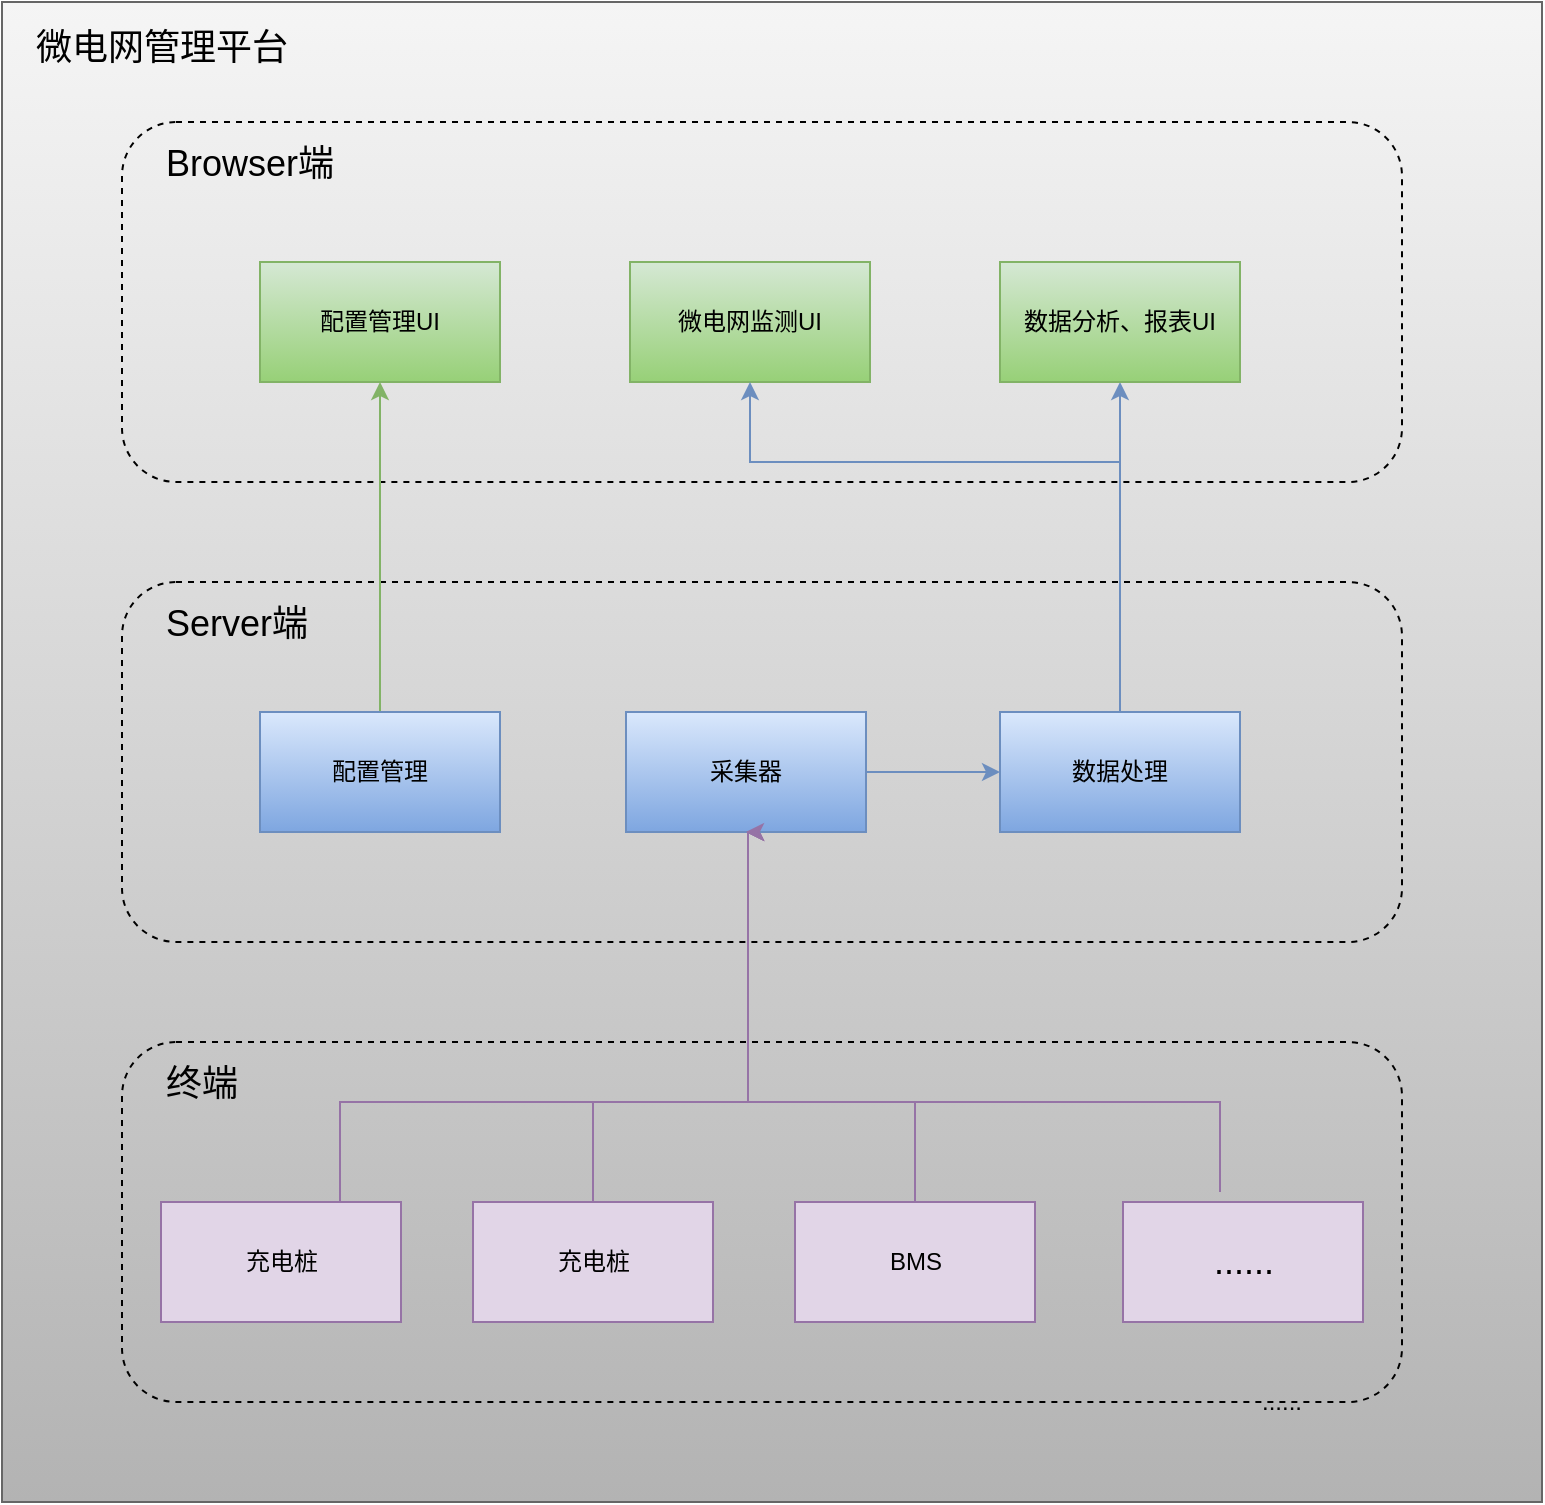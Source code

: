 <mxfile version="21.6.8" type="github">
  <diagram name="第 1 页" id="cHb1YN-oYYoYb4iAjXWB">
    <mxGraphModel dx="1426" dy="747" grid="1" gridSize="10" guides="1" tooltips="1" connect="1" arrows="1" fold="1" page="1" pageScale="1" pageWidth="827" pageHeight="1169" math="0" shadow="0">
      <root>
        <mxCell id="0" />
        <mxCell id="1" parent="0" />
        <mxCell id="2oPk_KFz5OO0q4OnI_3X-2" value="&amp;nbsp; &amp;nbsp;微电网管理平台" style="rounded=0;whiteSpace=wrap;html=1;fillColor=#f5f5f5;strokeColor=#666666;gradientColor=#b3b3b3;align=left;verticalAlign=top;fontSize=18;spacingTop=6;" vertex="1" parent="1">
          <mxGeometry x="40" y="30" width="770" height="750" as="geometry" />
        </mxCell>
        <mxCell id="Mm6SVChQ33-bJFCGCcxM-1" value="&amp;nbsp; &amp;nbsp; Browser端" style="rounded=1;whiteSpace=wrap;html=1;dashed=1;fillColor=none;align=left;verticalAlign=top;fontSize=18;spacingTop=4;" parent="1" vertex="1">
          <mxGeometry x="100" y="90" width="640" height="180" as="geometry" />
        </mxCell>
        <mxCell id="Mm6SVChQ33-bJFCGCcxM-3" value="微电网监测UI" style="rounded=0;whiteSpace=wrap;html=1;fillColor=#d5e8d4;gradientColor=#97d077;strokeColor=#82b366;" parent="1" vertex="1">
          <mxGeometry x="354" y="160" width="120" height="60" as="geometry" />
        </mxCell>
        <mxCell id="Mm6SVChQ33-bJFCGCcxM-4" value="配置管理UI" style="rounded=0;whiteSpace=wrap;html=1;fillColor=#d5e8d4;gradientColor=#97d077;strokeColor=#82b366;" parent="1" vertex="1">
          <mxGeometry x="169" y="160" width="120" height="60" as="geometry" />
        </mxCell>
        <mxCell id="Mm6SVChQ33-bJFCGCcxM-5" value="&amp;nbsp; &amp;nbsp; Server端" style="rounded=1;whiteSpace=wrap;html=1;dashed=1;fillColor=none;align=left;verticalAlign=top;fontSize=18;spacingTop=4;" parent="1" vertex="1">
          <mxGeometry x="100" y="320" width="640" height="180" as="geometry" />
        </mxCell>
        <mxCell id="Mm6SVChQ33-bJFCGCcxM-7" value="&amp;nbsp; &amp;nbsp; 终端" style="rounded=1;whiteSpace=wrap;html=1;dashed=1;fillColor=none;align=left;verticalAlign=top;fontSize=18;spacingTop=4;" parent="1" vertex="1">
          <mxGeometry x="100" y="550" width="640" height="180" as="geometry" />
        </mxCell>
        <mxCell id="2oPk_KFz5OO0q4OnI_3X-13" style="edgeStyle=orthogonalEdgeStyle;rounded=0;orthogonalLoop=1;jettySize=auto;html=1;entryX=0.5;entryY=1;entryDx=0;entryDy=0;strokeColor=#9673A6;" edge="1" parent="1" source="Mm6SVChQ33-bJFCGCcxM-6" target="Mm6SVChQ33-bJFCGCcxM-11">
          <mxGeometry relative="1" as="geometry">
            <Array as="points">
              <mxPoint x="209" y="580" />
              <mxPoint x="413" y="580" />
            </Array>
          </mxGeometry>
        </mxCell>
        <mxCell id="Mm6SVChQ33-bJFCGCcxM-6" value="充电桩" style="rounded=0;whiteSpace=wrap;html=1;fillColor=#e1d5e7;strokeColor=#9673a6;" parent="1" vertex="1">
          <mxGeometry x="119.5" y="630" width="120" height="60" as="geometry" />
        </mxCell>
        <mxCell id="2oPk_KFz5OO0q4OnI_3X-14" style="edgeStyle=orthogonalEdgeStyle;rounded=0;orthogonalLoop=1;jettySize=auto;html=1;entryX=0.5;entryY=1;entryDx=0;entryDy=0;strokeColor=#9673A6;" edge="1" parent="1" source="Mm6SVChQ33-bJFCGCcxM-8" target="Mm6SVChQ33-bJFCGCcxM-11">
          <mxGeometry relative="1" as="geometry">
            <Array as="points">
              <mxPoint x="336" y="580" />
              <mxPoint x="413" y="580" />
            </Array>
          </mxGeometry>
        </mxCell>
        <mxCell id="Mm6SVChQ33-bJFCGCcxM-8" value="充电桩" style="rounded=0;whiteSpace=wrap;html=1;fillColor=#e1d5e7;strokeColor=#9673a6;" parent="1" vertex="1">
          <mxGeometry x="275.5" y="630" width="120" height="60" as="geometry" />
        </mxCell>
        <mxCell id="2oPk_KFz5OO0q4OnI_3X-15" style="edgeStyle=orthogonalEdgeStyle;rounded=0;orthogonalLoop=1;jettySize=auto;html=1;entryX=0.5;entryY=1;entryDx=0;entryDy=0;strokeColor=#9673A6;" edge="1" parent="1" source="Mm6SVChQ33-bJFCGCcxM-9" target="Mm6SVChQ33-bJFCGCcxM-11">
          <mxGeometry relative="1" as="geometry">
            <Array as="points">
              <mxPoint x="497" y="580" />
              <mxPoint x="413" y="580" />
            </Array>
          </mxGeometry>
        </mxCell>
        <mxCell id="Mm6SVChQ33-bJFCGCcxM-9" value="BMS" style="rounded=0;whiteSpace=wrap;html=1;fillColor=#e1d5e7;strokeColor=#9673a6;" parent="1" vertex="1">
          <mxGeometry x="436.5" y="630" width="120" height="60" as="geometry" />
        </mxCell>
        <mxCell id="Mm6SVChQ33-bJFCGCcxM-10" value="......" style="text;html=1;strokeColor=none;fillColor=none;align=center;verticalAlign=middle;whiteSpace=wrap;rounded=0;" parent="1" vertex="1">
          <mxGeometry x="650" y="715" width="60" height="30" as="geometry" />
        </mxCell>
        <mxCell id="2oPk_KFz5OO0q4OnI_3X-19" style="edgeStyle=orthogonalEdgeStyle;rounded=0;orthogonalLoop=1;jettySize=auto;html=1;strokeColor=#6C8EBF;" edge="1" parent="1" source="Mm6SVChQ33-bJFCGCcxM-11" target="Mm6SVChQ33-bJFCGCcxM-12">
          <mxGeometry relative="1" as="geometry" />
        </mxCell>
        <mxCell id="Mm6SVChQ33-bJFCGCcxM-11" value="采集器" style="rounded=0;whiteSpace=wrap;html=1;fillColor=#dae8fc;gradientColor=#7ea6e0;strokeColor=#6c8ebf;" parent="1" vertex="1">
          <mxGeometry x="352" y="385" width="120" height="60" as="geometry" />
        </mxCell>
        <mxCell id="2oPk_KFz5OO0q4OnI_3X-20" style="edgeStyle=orthogonalEdgeStyle;rounded=0;orthogonalLoop=1;jettySize=auto;html=1;strokeColor=#6C8EBF;" edge="1" parent="1" source="Mm6SVChQ33-bJFCGCcxM-12" target="Mm6SVChQ33-bJFCGCcxM-14">
          <mxGeometry relative="1" as="geometry" />
        </mxCell>
        <mxCell id="2oPk_KFz5OO0q4OnI_3X-22" style="edgeStyle=orthogonalEdgeStyle;rounded=0;orthogonalLoop=1;jettySize=auto;html=1;entryX=0.5;entryY=1;entryDx=0;entryDy=0;strokeColor=#6C8EBF;" edge="1" parent="1" source="Mm6SVChQ33-bJFCGCcxM-12" target="Mm6SVChQ33-bJFCGCcxM-3">
          <mxGeometry relative="1" as="geometry">
            <Array as="points">
              <mxPoint x="599" y="260" />
              <mxPoint x="414" y="260" />
            </Array>
          </mxGeometry>
        </mxCell>
        <mxCell id="Mm6SVChQ33-bJFCGCcxM-12" value="数据处理" style="rounded=0;whiteSpace=wrap;html=1;fillColor=#dae8fc;gradientColor=#7ea6e0;strokeColor=#6c8ebf;" parent="1" vertex="1">
          <mxGeometry x="539" y="385" width="120" height="60" as="geometry" />
        </mxCell>
        <mxCell id="2oPk_KFz5OO0q4OnI_3X-18" style="edgeStyle=orthogonalEdgeStyle;rounded=0;orthogonalLoop=1;jettySize=auto;html=1;entryX=0.5;entryY=1;entryDx=0;entryDy=0;strokeColor=#82B366;" edge="1" parent="1" source="Mm6SVChQ33-bJFCGCcxM-13" target="Mm6SVChQ33-bJFCGCcxM-4">
          <mxGeometry relative="1" as="geometry" />
        </mxCell>
        <mxCell id="Mm6SVChQ33-bJFCGCcxM-13" value="配置管理" style="rounded=0;whiteSpace=wrap;html=1;fillColor=#dae8fc;gradientColor=#7ea6e0;strokeColor=#6c8ebf;" parent="1" vertex="1">
          <mxGeometry x="169" y="385" width="120" height="60" as="geometry" />
        </mxCell>
        <mxCell id="Mm6SVChQ33-bJFCGCcxM-14" value="数据分析、报表UI" style="rounded=0;whiteSpace=wrap;html=1;fillColor=#d5e8d4;gradientColor=#97d077;strokeColor=#82b366;" parent="1" vertex="1">
          <mxGeometry x="539" y="160" width="120" height="60" as="geometry" />
        </mxCell>
        <mxCell id="2oPk_KFz5OO0q4OnI_3X-16" style="edgeStyle=orthogonalEdgeStyle;rounded=0;orthogonalLoop=1;jettySize=auto;html=1;entryX=0.5;entryY=1;entryDx=0;entryDy=0;strokeColor=#9673A6;" edge="1" parent="1" target="Mm6SVChQ33-bJFCGCcxM-11">
          <mxGeometry relative="1" as="geometry">
            <mxPoint x="649" y="625" as="sourcePoint" />
            <Array as="points">
              <mxPoint x="649" y="580" />
              <mxPoint x="413" y="580" />
            </Array>
          </mxGeometry>
        </mxCell>
        <mxCell id="2oPk_KFz5OO0q4OnI_3X-17" value="......" style="rounded=0;whiteSpace=wrap;html=1;fillColor=#e1d5e7;strokeColor=#9673a6;fontSize=18;" vertex="1" parent="1">
          <mxGeometry x="600.5" y="630" width="120" height="60" as="geometry" />
        </mxCell>
      </root>
    </mxGraphModel>
  </diagram>
</mxfile>
